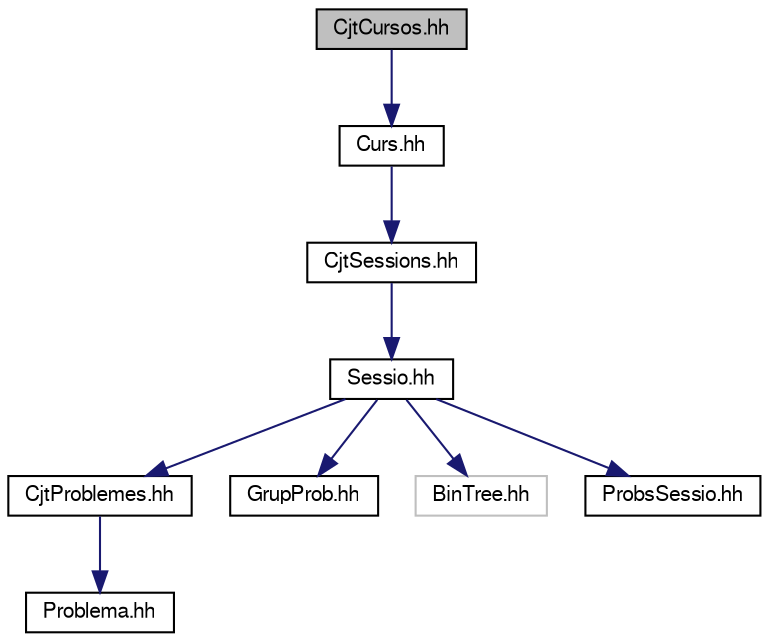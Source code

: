 digraph "CjtCursos.hh"
{
 // LATEX_PDF_SIZE
  edge [fontname="FreeSans",fontsize="10",labelfontname="FreeSans",labelfontsize="10"];
  node [fontname="FreeSans",fontsize="10",shape=record];
  Node1 [label="CjtCursos.hh",height=0.2,width=0.4,color="black", fillcolor="grey75", style="filled", fontcolor="black",tooltip="Especificació de la clase CjtCursos."];
  Node1 -> Node2 [color="midnightblue",fontsize="10",style="solid",fontname="FreeSans"];
  Node2 [label="Curs.hh",height=0.2,width=0.4,color="black", fillcolor="white", style="filled",URL="$_curs_8hh.html",tooltip="Especificació de la clase Curs."];
  Node2 -> Node3 [color="midnightblue",fontsize="10",style="solid",fontname="FreeSans"];
  Node3 [label="CjtSessions.hh",height=0.2,width=0.4,color="black", fillcolor="white", style="filled",URL="$_cjt_sessions_8hh.html",tooltip="Especificació de la classe CjtSessions."];
  Node3 -> Node4 [color="midnightblue",fontsize="10",style="solid",fontname="FreeSans"];
  Node4 [label="Sessio.hh",height=0.2,width=0.4,color="black", fillcolor="white", style="filled",URL="$_sessio_8hh.html",tooltip="Especificació de la classe Sessio."];
  Node4 -> Node5 [color="midnightblue",fontsize="10",style="solid",fontname="FreeSans"];
  Node5 [label="CjtProblemes.hh",height=0.2,width=0.4,color="black", fillcolor="white", style="filled",URL="$_cjt_problemes_8hh.html",tooltip="Especificació de la clase CjtProblemes."];
  Node5 -> Node6 [color="midnightblue",fontsize="10",style="solid",fontname="FreeSans"];
  Node6 [label="Problema.hh",height=0.2,width=0.4,color="black", fillcolor="white", style="filled",URL="$_problema_8hh.html",tooltip="Especificació de la classe Problema."];
  Node4 -> Node7 [color="midnightblue",fontsize="10",style="solid",fontname="FreeSans"];
  Node7 [label="GrupProb.hh",height=0.2,width=0.4,color="black", fillcolor="white", style="filled",URL="$_grup_prob_8hh.html",tooltip="Especificació de la classe GrupProb."];
  Node4 -> Node8 [color="midnightblue",fontsize="10",style="solid",fontname="FreeSans"];
  Node8 [label="BinTree.hh",height=0.2,width=0.4,color="grey75", fillcolor="white", style="filled",tooltip=" "];
  Node4 -> Node9 [color="midnightblue",fontsize="10",style="solid",fontname="FreeSans"];
  Node9 [label="ProbsSessio.hh",height=0.2,width=0.4,color="black", fillcolor="white", style="filled",URL="$_probs_sessio_8hh.html",tooltip="Especificació de la classe ProbsSessio."];
}
